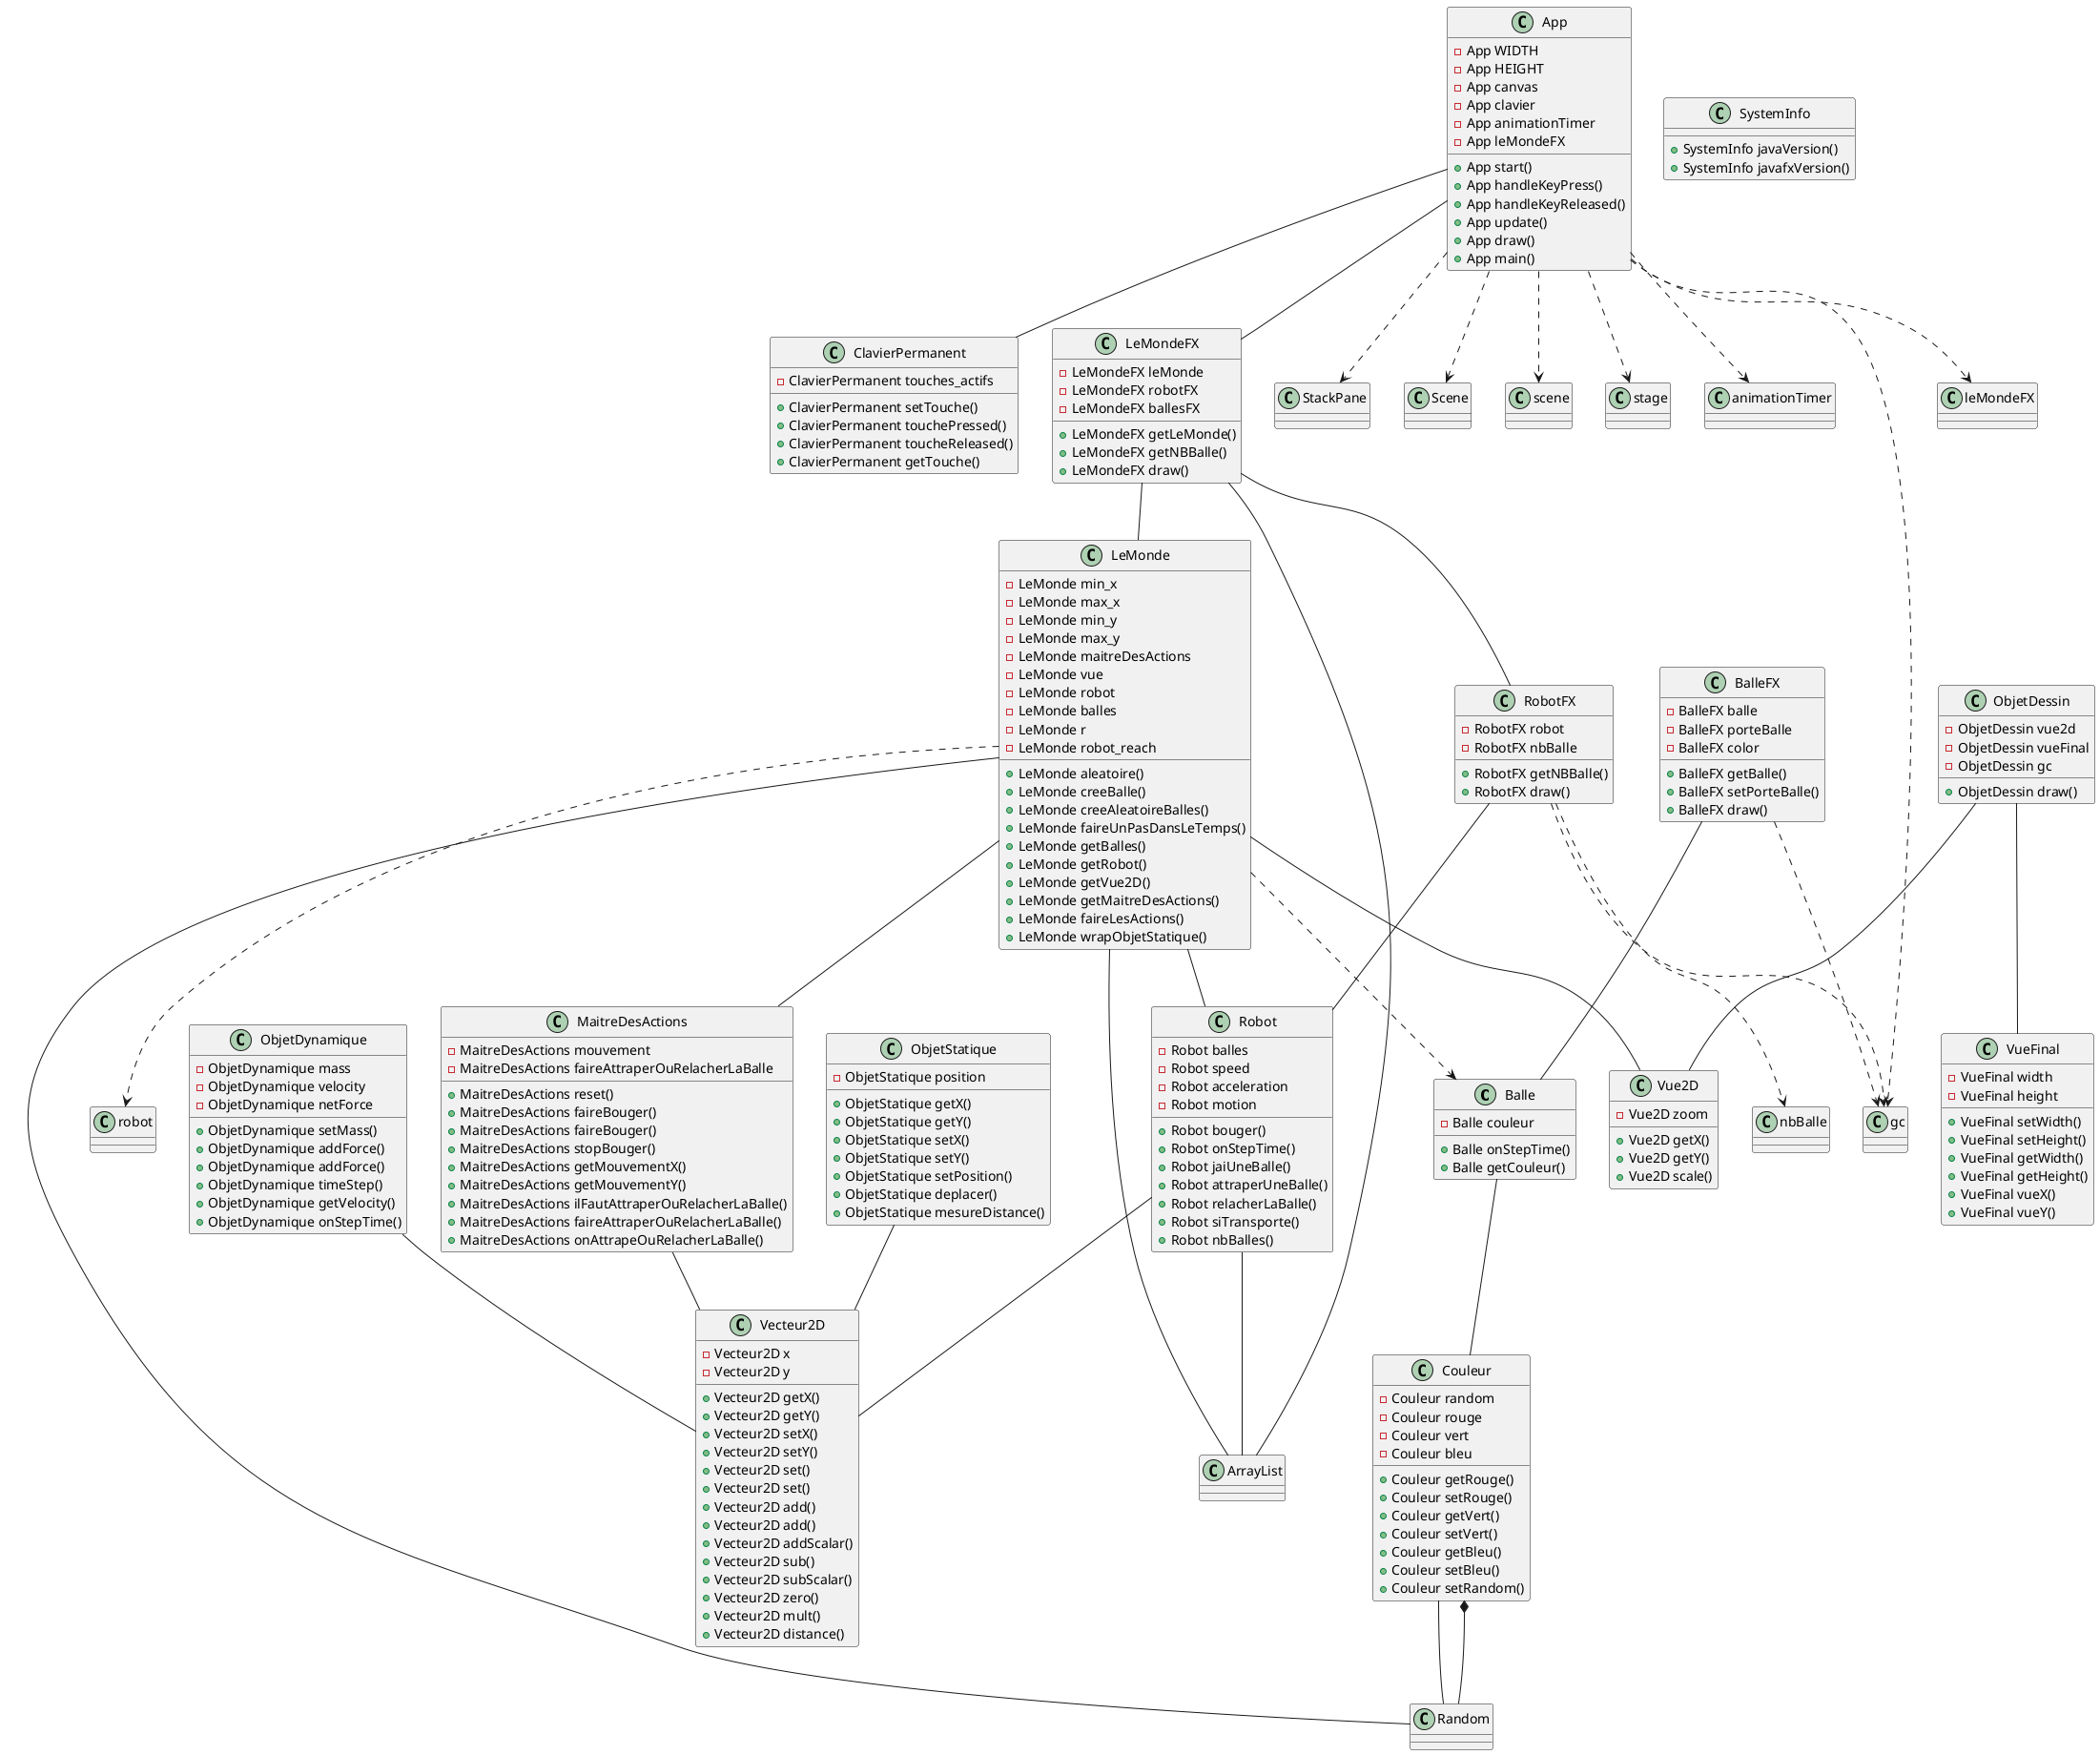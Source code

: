 @startuml
class Balle {
  - Balle couleur
  + Balle onStepTime()
  + Balle getCouleur()
}
class Couleur {
  - Couleur random
  - Couleur rouge
  - Couleur vert
  - Couleur bleu
  + Couleur getRouge()
  + Couleur setRouge()
  + Couleur getVert()
  + Couleur setVert()
  + Couleur getBleu()
  + Couleur setBleu()
  + Couleur setRandom()
}
class LeMonde {
  - LeMonde min_x
  - LeMonde max_x
  - LeMonde min_y
  - LeMonde max_y
  - LeMonde maitreDesActions
  - LeMonde vue
  - LeMonde robot
  - LeMonde balles
  - LeMonde r
  - LeMonde robot_reach
  + LeMonde aleatoire()
  + LeMonde creeBalle()
  + LeMonde creeAleatoireBalles()
  + LeMonde faireUnPasDansLeTemps()
  + LeMonde getBalles()
  + LeMonde getRobot()
  + LeMonde getVue2D()
  + LeMonde getMaitreDesActions()
  + LeMonde faireLesActions()
  + LeMonde wrapObjetStatique()
}
class MaitreDesActions {
  - MaitreDesActions mouvement
  - MaitreDesActions faireAttraperOuRelacherLaBalle
  + MaitreDesActions reset()
  + MaitreDesActions faireBouger()
  + MaitreDesActions faireBouger()
  + MaitreDesActions stopBouger()
  + MaitreDesActions getMouvementX()
  + MaitreDesActions getMouvementY()
  + MaitreDesActions ilFautAttraperOuRelacherLaBalle()
  + MaitreDesActions faireAttraperOuRelacherLaBalle()
  + MaitreDesActions onAttrapeOuRelacherLaBalle()
}
class ObjetDynamique {
  - ObjetDynamique mass
  - ObjetDynamique velocity
  - ObjetDynamique netForce
  + ObjetDynamique setMass()
  + ObjetDynamique addForce()
  + ObjetDynamique addForce()
  + ObjetDynamique timeStep()
  + ObjetDynamique getVelocity()
  + ObjetDynamique onStepTime()
}
class ObjetStatique {
  - ObjetStatique position
  + ObjetStatique getX()
  + ObjetStatique getY()
  + ObjetStatique setX()
  + ObjetStatique setY()
  + ObjetStatique setPosition()
  + ObjetStatique deplacer()
  + ObjetStatique mesureDistance()
}
class Robot {
  - Robot balles
  - Robot speed
  - Robot acceleration
  - Robot motion
  + Robot bouger()
  + Robot onStepTime()
  + Robot jaiUneBalle()
  + Robot attraperUneBalle()
  + Robot relacherLaBalle()
  + Robot siTransporte()
  + Robot nbBalles()
}
class Vecteur2D {
  - Vecteur2D x
  - Vecteur2D y
  + Vecteur2D getX()
  + Vecteur2D getY()
  + Vecteur2D setX()
  + Vecteur2D setY()
  + Vecteur2D set()
  + Vecteur2D set()
  + Vecteur2D add()
  + Vecteur2D add()
  + Vecteur2D addScalar()
  + Vecteur2D sub()
  + Vecteur2D subScalar()
  + Vecteur2D zero()
  + Vecteur2D mult()
  + Vecteur2D distance()
}
class ArrayList {
}
class Random {
}
class Vue2D {
  - Vue2D zoom
  + Vue2D getX()
  + Vue2D getY()
  + Vue2D scale()
}
class App {
  - App WIDTH
  - App HEIGHT
  - App canvas
  - App clavier
  - App animationTimer
  - App leMondeFX
  + App start()
  + App handleKeyPress()
  + App handleKeyReleased()
  + App update()
  + App draw()
  + App main()
}
class BalleFX {
  - BalleFX balle
  - BalleFX porteBalle
  - BalleFX color
  + BalleFX getBalle()
  + BalleFX setPorteBalle()
  + BalleFX draw()
}
class ClavierPermanent {
  - ClavierPermanent touches_actifs
  + ClavierPermanent setTouche()
  + ClavierPermanent touchePressed()
  + ClavierPermanent toucheReleased()
  + ClavierPermanent getTouche()
}
class LeMondeFX {
  - LeMondeFX leMonde
  - LeMondeFX robotFX
  - LeMondeFX ballesFX
  + LeMondeFX getLeMonde()
  + LeMondeFX getNBBalle()
  + LeMondeFX draw()
}
class ObjetDessin {
  - ObjetDessin vue2d
  - ObjetDessin vueFinal
  - ObjetDessin gc
  + ObjetDessin draw()
}
class RobotFX {
  - RobotFX robot
  - RobotFX nbBalle
  + RobotFX getNBBalle()
  + RobotFX draw()
}
class SystemInfo {
  + SystemInfo javaVersion()
  + SystemInfo javafxVersion()
}
class VueFinal {
  - VueFinal width
  - VueFinal height
  + VueFinal setWidth()
  + VueFinal setHeight()
  + VueFinal getWidth()
  + VueFinal getHeight()
  + VueFinal vueX()
  + VueFinal vueY()
}
Balle -- Couleur
Couleur -- Random
Couleur *-- Random
LeMonde -- MaitreDesActions
LeMonde -- Vue2D
LeMonde -- Robot
LeMonde -- ArrayList
LeMonde -- Random
LeMonde ..> Balle
LeMonde ..> robot
MaitreDesActions -- Vecteur2D
ObjetDynamique -- Vecteur2D
ObjetStatique -- Vecteur2D
Robot -- ArrayList
Robot -- Vecteur2D
App -- ClavierPermanent
App -- LeMondeFX
App ..> StackPane
App ..> Scene
App ..> scene
App ..> stage
App ..> animationTimer
App ..> gc
App ..> leMondeFX
BalleFX -- Balle
BalleFX ..> gc
LeMondeFX -- LeMonde
LeMondeFX -- RobotFX
LeMondeFX -- ArrayList
ObjetDessin -- Vue2D
ObjetDessin -- VueFinal
RobotFX -- Robot
RobotFX ..> gc
RobotFX ..> nbBalle
@enduml